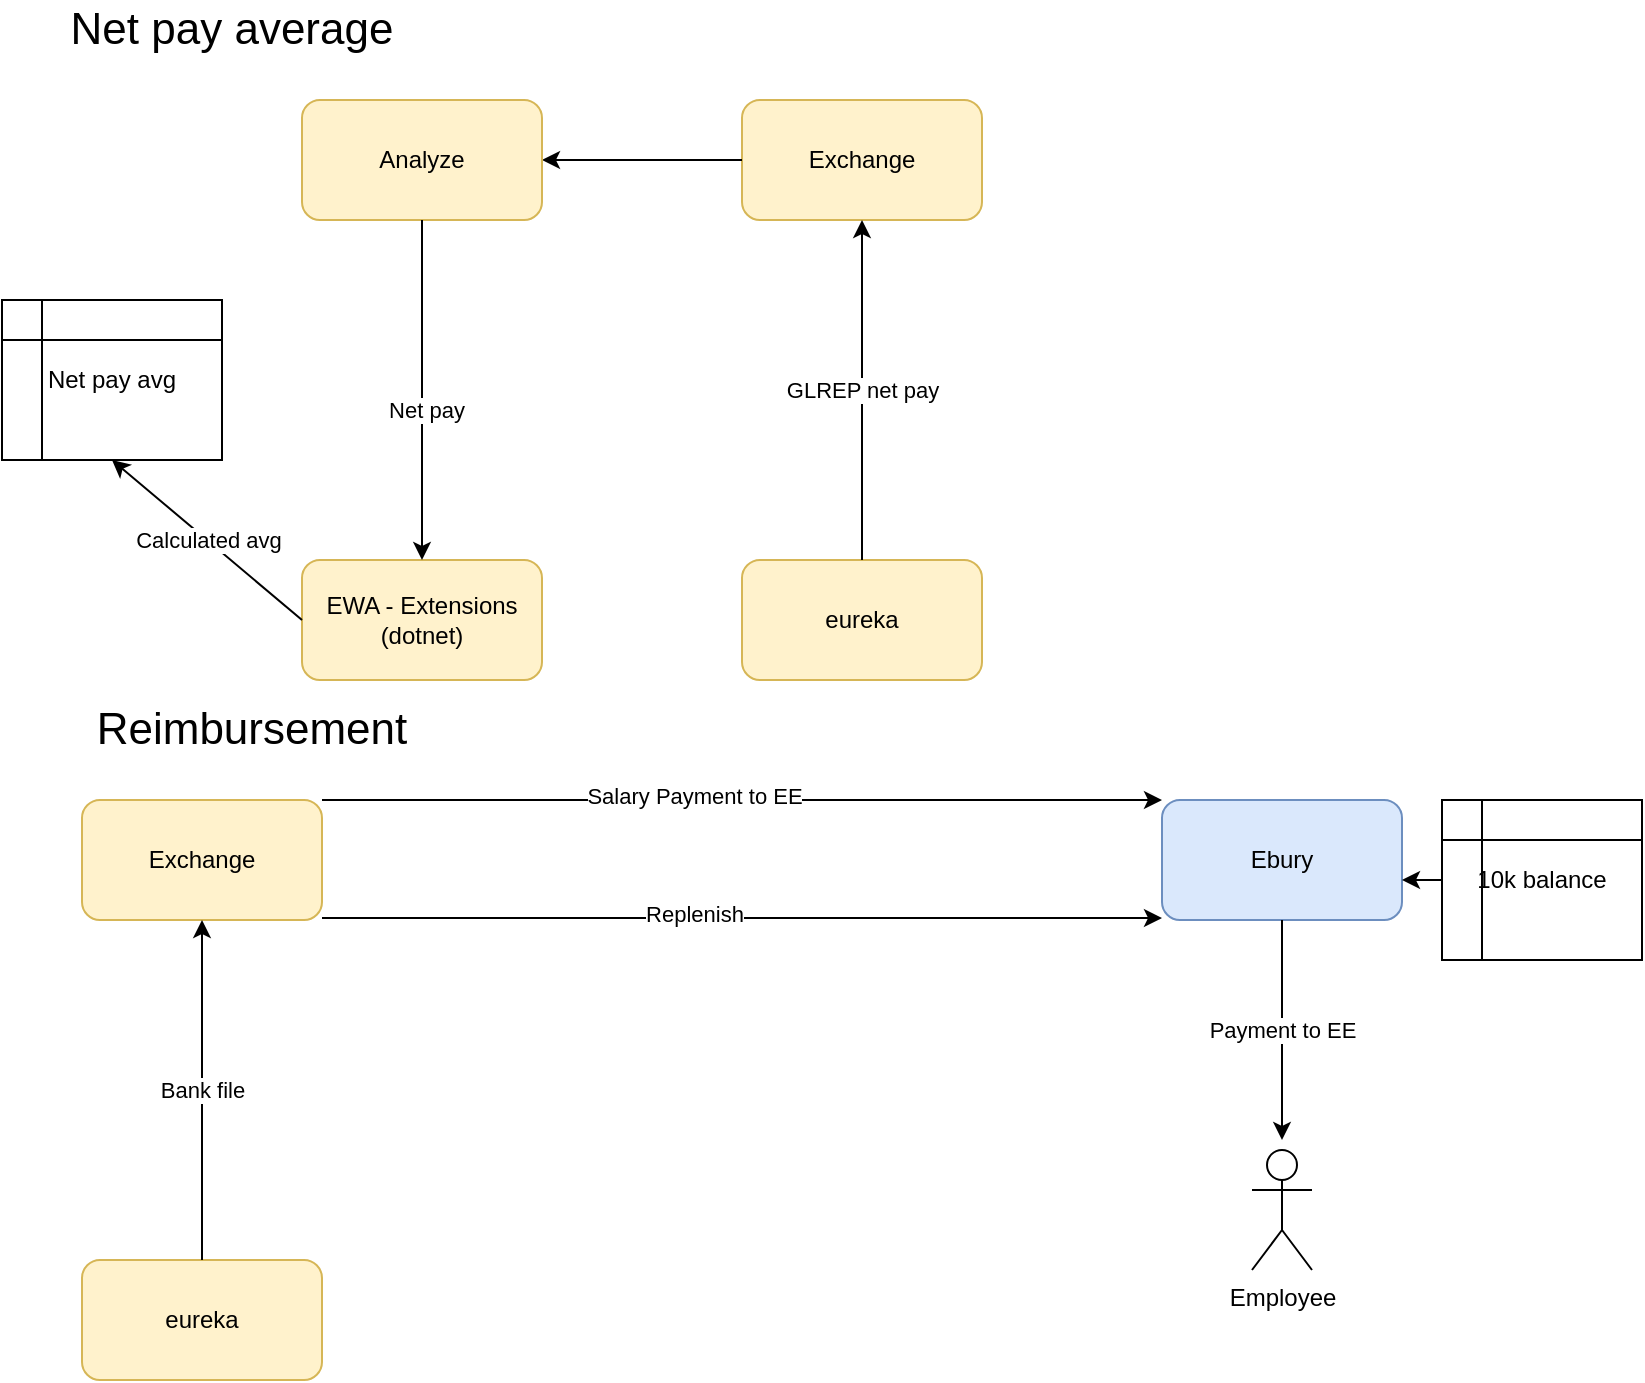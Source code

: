 <mxfile version="21.3.2" type="github">
  <diagram name="Page-1" id="FU6AjaFklKDUhlcggamq">
    <mxGraphModel dx="2074" dy="1156" grid="1" gridSize="10" guides="1" tooltips="1" connect="1" arrows="1" fold="1" page="1" pageScale="1" pageWidth="827" pageHeight="1169" math="0" shadow="0">
      <root>
        <mxCell id="0" />
        <mxCell id="1" parent="0" />
        <mxCell id="_hTMtGXzIrgqlZ__GWQi-3" value="Exchange" style="rounded=1;whiteSpace=wrap;html=1;fillColor=#fff2cc;strokeColor=#d6b656;" parent="1" vertex="1">
          <mxGeometry x="370" y="60" width="120" height="60" as="geometry" />
        </mxCell>
        <mxCell id="_hTMtGXzIrgqlZ__GWQi-7" value="eureka" style="rounded=1;whiteSpace=wrap;html=1;fillColor=#fff2cc;strokeColor=#d6b656;" parent="1" vertex="1">
          <mxGeometry x="370" y="290" width="120" height="60" as="geometry" />
        </mxCell>
        <mxCell id="AbwZSQKpnBPSZmgazUde-1" value="GLREP net pay" style="endArrow=classic;html=1;rounded=0;entryX=0.5;entryY=1;entryDx=0;entryDy=0;exitX=0.5;exitY=0;exitDx=0;exitDy=0;" edge="1" parent="1" source="_hTMtGXzIrgqlZ__GWQi-7" target="_hTMtGXzIrgqlZ__GWQi-3">
          <mxGeometry width="50" height="50" relative="1" as="geometry">
            <mxPoint x="380" y="310" as="sourcePoint" />
            <mxPoint x="430" y="260" as="targetPoint" />
          </mxGeometry>
        </mxCell>
        <mxCell id="AbwZSQKpnBPSZmgazUde-2" value="EWA - Extensions (dotnet)" style="rounded=1;whiteSpace=wrap;html=1;fillColor=#fff2cc;strokeColor=#d6b656;" vertex="1" parent="1">
          <mxGeometry x="150" y="290" width="120" height="60" as="geometry" />
        </mxCell>
        <mxCell id="AbwZSQKpnBPSZmgazUde-3" value="Net pay avg" style="shape=internalStorage;whiteSpace=wrap;html=1;backgroundOutline=1;" vertex="1" parent="1">
          <mxGeometry y="160" width="110" height="80" as="geometry" />
        </mxCell>
        <mxCell id="AbwZSQKpnBPSZmgazUde-4" value="" style="endArrow=classic;html=1;rounded=0;exitX=0;exitY=0.5;exitDx=0;exitDy=0;entryX=1;entryY=0.5;entryDx=0;entryDy=0;" edge="1" parent="1" source="_hTMtGXzIrgqlZ__GWQi-3" target="AbwZSQKpnBPSZmgazUde-5">
          <mxGeometry width="50" height="50" relative="1" as="geometry">
            <mxPoint x="380" y="310" as="sourcePoint" />
            <mxPoint x="240" y="90" as="targetPoint" />
          </mxGeometry>
        </mxCell>
        <mxCell id="AbwZSQKpnBPSZmgazUde-5" value="Analyze" style="rounded=1;whiteSpace=wrap;html=1;fillColor=#fff2cc;strokeColor=#d6b656;" vertex="1" parent="1">
          <mxGeometry x="150" y="60" width="120" height="60" as="geometry" />
        </mxCell>
        <mxCell id="AbwZSQKpnBPSZmgazUde-6" value="" style="endArrow=classic;html=1;rounded=0;exitX=0.5;exitY=1;exitDx=0;exitDy=0;entryX=0.5;entryY=0;entryDx=0;entryDy=0;" edge="1" parent="1" source="AbwZSQKpnBPSZmgazUde-5" target="AbwZSQKpnBPSZmgazUde-2">
          <mxGeometry width="50" height="50" relative="1" as="geometry">
            <mxPoint x="380" y="310" as="sourcePoint" />
            <mxPoint x="430" y="260" as="targetPoint" />
          </mxGeometry>
        </mxCell>
        <mxCell id="AbwZSQKpnBPSZmgazUde-8" value="Net pay" style="edgeLabel;html=1;align=center;verticalAlign=middle;resizable=0;points=[];" vertex="1" connectable="0" parent="AbwZSQKpnBPSZmgazUde-6">
          <mxGeometry x="0.118" y="2" relative="1" as="geometry">
            <mxPoint as="offset" />
          </mxGeometry>
        </mxCell>
        <mxCell id="AbwZSQKpnBPSZmgazUde-9" value="Calculated avg" style="endArrow=classic;html=1;rounded=0;exitX=0;exitY=0.5;exitDx=0;exitDy=0;entryX=0.5;entryY=1;entryDx=0;entryDy=0;" edge="1" parent="1" source="AbwZSQKpnBPSZmgazUde-2" target="AbwZSQKpnBPSZmgazUde-3">
          <mxGeometry width="50" height="50" relative="1" as="geometry">
            <mxPoint x="380" y="310" as="sourcePoint" />
            <mxPoint x="430" y="260" as="targetPoint" />
          </mxGeometry>
        </mxCell>
        <mxCell id="AbwZSQKpnBPSZmgazUde-10" value="&lt;font style=&quot;font-size: 22px;&quot;&gt;Net pay average&lt;/font&gt;" style="text;html=1;strokeColor=none;fillColor=none;align=center;verticalAlign=middle;whiteSpace=wrap;rounded=0;" vertex="1" parent="1">
          <mxGeometry x="30" y="10" width="170" height="30" as="geometry" />
        </mxCell>
        <mxCell id="AbwZSQKpnBPSZmgazUde-11" value="Exchange" style="rounded=1;whiteSpace=wrap;html=1;fillColor=#fff2cc;strokeColor=#d6b656;" vertex="1" parent="1">
          <mxGeometry x="40" y="410" width="120" height="60" as="geometry" />
        </mxCell>
        <mxCell id="AbwZSQKpnBPSZmgazUde-12" value="eureka" style="rounded=1;whiteSpace=wrap;html=1;fillColor=#fff2cc;strokeColor=#d6b656;" vertex="1" parent="1">
          <mxGeometry x="40" y="640" width="120" height="60" as="geometry" />
        </mxCell>
        <mxCell id="AbwZSQKpnBPSZmgazUde-13" value="Bank file" style="endArrow=classic;html=1;rounded=0;entryX=0.5;entryY=1;entryDx=0;entryDy=0;exitX=0.5;exitY=0;exitDx=0;exitDy=0;" edge="1" parent="1" source="AbwZSQKpnBPSZmgazUde-12" target="AbwZSQKpnBPSZmgazUde-11">
          <mxGeometry width="50" height="50" relative="1" as="geometry">
            <mxPoint x="50" y="660" as="sourcePoint" />
            <mxPoint x="100" y="610" as="targetPoint" />
          </mxGeometry>
        </mxCell>
        <mxCell id="AbwZSQKpnBPSZmgazUde-14" value="Ebury" style="rounded=1;whiteSpace=wrap;html=1;fillColor=#dae8fc;strokeColor=#6c8ebf;" vertex="1" parent="1">
          <mxGeometry x="580" y="410" width="120" height="60" as="geometry" />
        </mxCell>
        <mxCell id="AbwZSQKpnBPSZmgazUde-15" value="" style="endArrow=classic;html=1;rounded=0;exitX=1;exitY=0;exitDx=0;exitDy=0;entryX=0;entryY=0;entryDx=0;entryDy=0;" edge="1" parent="1" source="AbwZSQKpnBPSZmgazUde-11" target="AbwZSQKpnBPSZmgazUde-14">
          <mxGeometry width="50" height="50" relative="1" as="geometry">
            <mxPoint x="390" y="420" as="sourcePoint" />
            <mxPoint x="440" y="370" as="targetPoint" />
          </mxGeometry>
        </mxCell>
        <mxCell id="AbwZSQKpnBPSZmgazUde-16" value="Salary Payment to EE" style="edgeLabel;html=1;align=center;verticalAlign=middle;resizable=0;points=[];" vertex="1" connectable="0" parent="AbwZSQKpnBPSZmgazUde-15">
          <mxGeometry x="-0.116" y="2" relative="1" as="geometry">
            <mxPoint as="offset" />
          </mxGeometry>
        </mxCell>
        <mxCell id="AbwZSQKpnBPSZmgazUde-17" value="Employee&lt;br&gt;" style="shape=umlActor;verticalLabelPosition=bottom;verticalAlign=top;html=1;outlineConnect=0;" vertex="1" parent="1">
          <mxGeometry x="625" y="585" width="30" height="60" as="geometry" />
        </mxCell>
        <mxCell id="AbwZSQKpnBPSZmgazUde-18" value="Payment to EE" style="endArrow=classic;html=1;rounded=0;exitX=0.5;exitY=1;exitDx=0;exitDy=0;" edge="1" parent="1" source="AbwZSQKpnBPSZmgazUde-14">
          <mxGeometry width="50" height="50" relative="1" as="geometry">
            <mxPoint x="390" y="420" as="sourcePoint" />
            <mxPoint x="640" y="580" as="targetPoint" />
          </mxGeometry>
        </mxCell>
        <mxCell id="AbwZSQKpnBPSZmgazUde-19" value="" style="endArrow=classic;html=1;rounded=0;exitX=1;exitY=0;exitDx=0;exitDy=0;entryX=0;entryY=0;entryDx=0;entryDy=0;" edge="1" parent="1">
          <mxGeometry width="50" height="50" relative="1" as="geometry">
            <mxPoint x="160" y="469" as="sourcePoint" />
            <mxPoint x="580" y="469" as="targetPoint" />
          </mxGeometry>
        </mxCell>
        <mxCell id="AbwZSQKpnBPSZmgazUde-20" value="Replenish" style="edgeLabel;html=1;align=center;verticalAlign=middle;resizable=0;points=[];" vertex="1" connectable="0" parent="AbwZSQKpnBPSZmgazUde-19">
          <mxGeometry x="-0.116" y="2" relative="1" as="geometry">
            <mxPoint as="offset" />
          </mxGeometry>
        </mxCell>
        <mxCell id="AbwZSQKpnBPSZmgazUde-23" style="edgeStyle=orthogonalEdgeStyle;rounded=0;orthogonalLoop=1;jettySize=auto;html=1;" edge="1" parent="1" source="AbwZSQKpnBPSZmgazUde-21">
          <mxGeometry relative="1" as="geometry">
            <mxPoint x="700" y="450" as="targetPoint" />
          </mxGeometry>
        </mxCell>
        <mxCell id="AbwZSQKpnBPSZmgazUde-21" value="10k balance" style="shape=internalStorage;whiteSpace=wrap;html=1;backgroundOutline=1;" vertex="1" parent="1">
          <mxGeometry x="720" y="410" width="100" height="80" as="geometry" />
        </mxCell>
        <mxCell id="AbwZSQKpnBPSZmgazUde-24" value="&lt;font style=&quot;font-size: 22px;&quot;&gt;Reimbursement&lt;/font&gt;" style="text;html=1;strokeColor=none;fillColor=none;align=center;verticalAlign=middle;whiteSpace=wrap;rounded=0;" vertex="1" parent="1">
          <mxGeometry x="40" y="360" width="170" height="30" as="geometry" />
        </mxCell>
      </root>
    </mxGraphModel>
  </diagram>
</mxfile>
